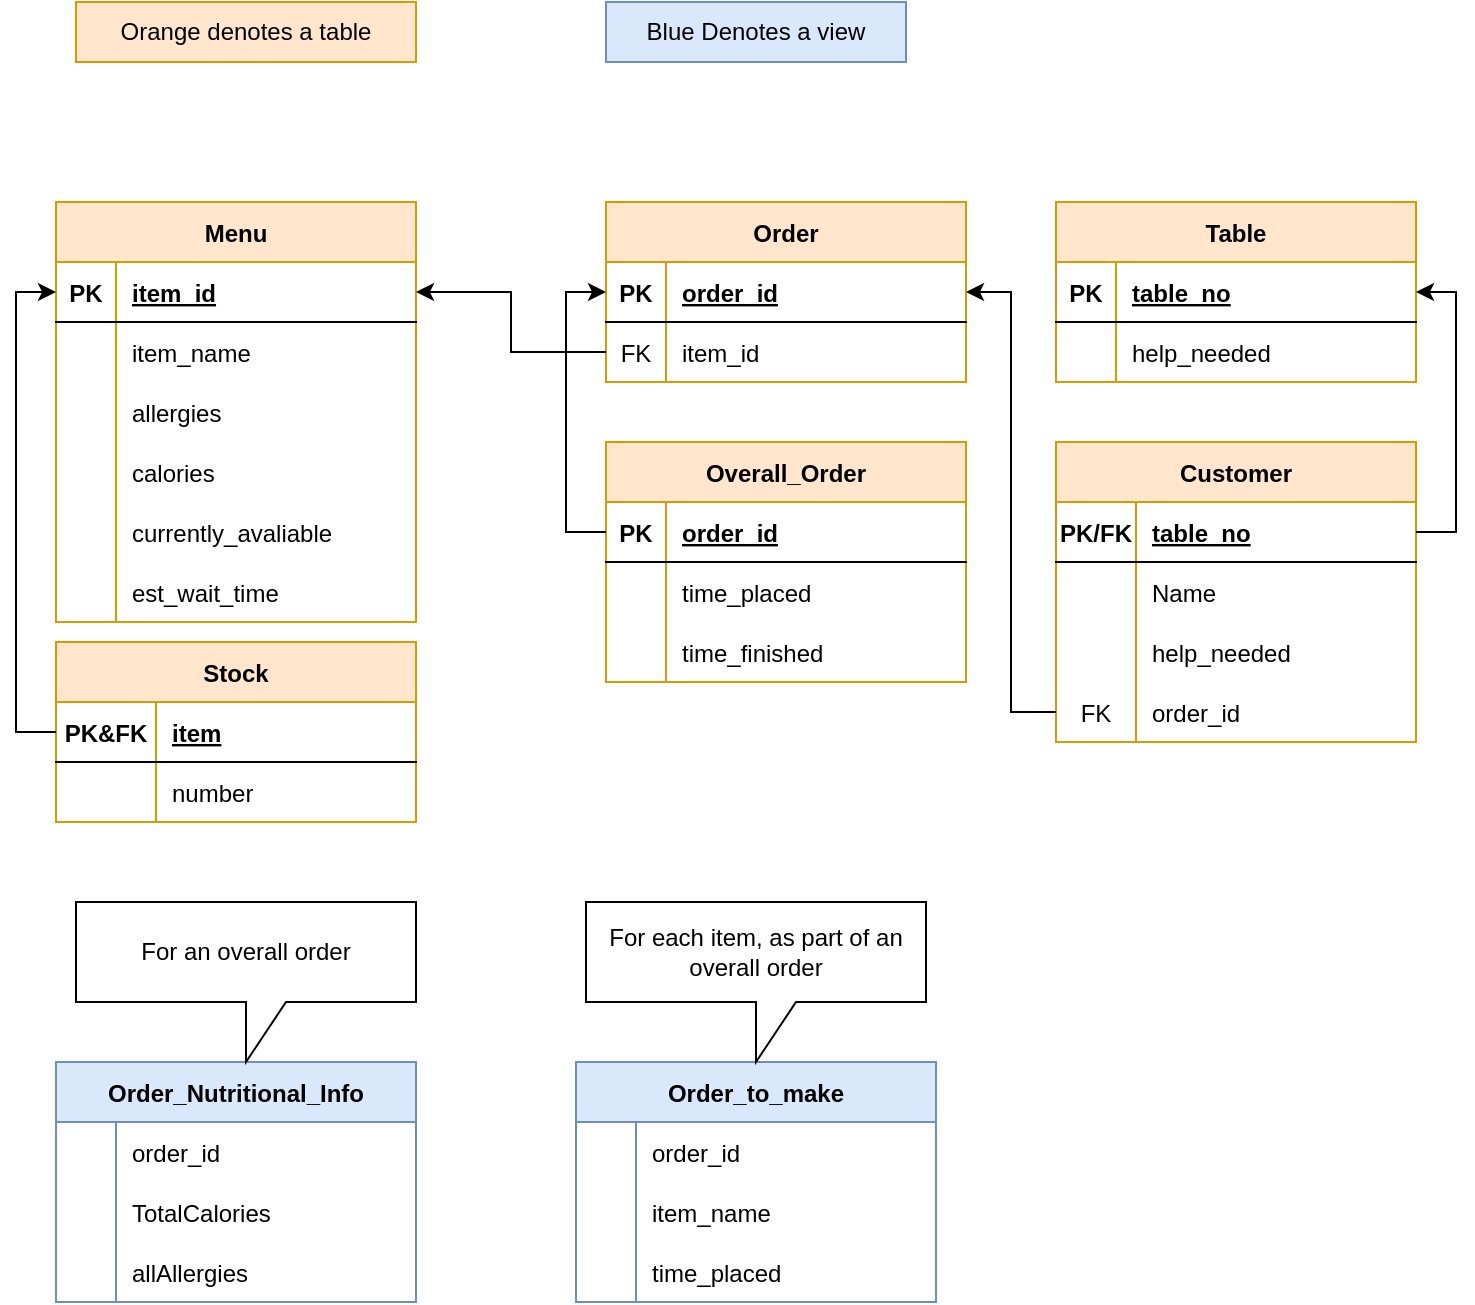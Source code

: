 <mxfile version="20.3.0" type="device"><diagram id="SdohJw1Y27w-HQeOz1-9" name="Page-1"><mxGraphModel dx="924" dy="1730" grid="1" gridSize="10" guides="1" tooltips="1" connect="1" arrows="1" fold="1" page="1" pageScale="1" pageWidth="850" pageHeight="1100" math="0" shadow="0"><root><mxCell id="0"/><mxCell id="1" parent="0"/><mxCell id="2-MBqTOUzXgTZONKNW20-1" value="Menu" style="shape=table;startSize=30;container=1;collapsible=1;childLayout=tableLayout;fixedRows=1;rowLines=0;fontStyle=1;align=center;resizeLast=1;fillColor=#ffe6cc;strokeColor=#d79b00;" vertex="1" parent="1"><mxGeometry x="60" y="140" width="180" height="210" as="geometry"/></mxCell><mxCell id="2-MBqTOUzXgTZONKNW20-2" value="" style="shape=tableRow;horizontal=0;startSize=0;swimlaneHead=0;swimlaneBody=0;fillColor=none;collapsible=0;dropTarget=0;points=[[0,0.5],[1,0.5]];portConstraint=eastwest;top=0;left=0;right=0;bottom=1;" vertex="1" parent="2-MBqTOUzXgTZONKNW20-1"><mxGeometry y="30" width="180" height="30" as="geometry"/></mxCell><mxCell id="2-MBqTOUzXgTZONKNW20-3" value="PK" style="shape=partialRectangle;connectable=0;fillColor=none;top=0;left=0;bottom=0;right=0;fontStyle=1;overflow=hidden;" vertex="1" parent="2-MBqTOUzXgTZONKNW20-2"><mxGeometry width="30" height="30" as="geometry"><mxRectangle width="30" height="30" as="alternateBounds"/></mxGeometry></mxCell><mxCell id="2-MBqTOUzXgTZONKNW20-4" value="item_id" style="shape=partialRectangle;connectable=0;fillColor=none;top=0;left=0;bottom=0;right=0;align=left;spacingLeft=6;fontStyle=5;overflow=hidden;" vertex="1" parent="2-MBqTOUzXgTZONKNW20-2"><mxGeometry x="30" width="150" height="30" as="geometry"><mxRectangle width="150" height="30" as="alternateBounds"/></mxGeometry></mxCell><mxCell id="2-MBqTOUzXgTZONKNW20-5" value="" style="shape=tableRow;horizontal=0;startSize=0;swimlaneHead=0;swimlaneBody=0;fillColor=none;collapsible=0;dropTarget=0;points=[[0,0.5],[1,0.5]];portConstraint=eastwest;top=0;left=0;right=0;bottom=0;" vertex="1" parent="2-MBqTOUzXgTZONKNW20-1"><mxGeometry y="60" width="180" height="30" as="geometry"/></mxCell><mxCell id="2-MBqTOUzXgTZONKNW20-6" value="" style="shape=partialRectangle;connectable=0;fillColor=none;top=0;left=0;bottom=0;right=0;editable=1;overflow=hidden;" vertex="1" parent="2-MBqTOUzXgTZONKNW20-5"><mxGeometry width="30" height="30" as="geometry"><mxRectangle width="30" height="30" as="alternateBounds"/></mxGeometry></mxCell><mxCell id="2-MBqTOUzXgTZONKNW20-7" value="item_name" style="shape=partialRectangle;connectable=0;fillColor=none;top=0;left=0;bottom=0;right=0;align=left;spacingLeft=6;overflow=hidden;" vertex="1" parent="2-MBqTOUzXgTZONKNW20-5"><mxGeometry x="30" width="150" height="30" as="geometry"><mxRectangle width="150" height="30" as="alternateBounds"/></mxGeometry></mxCell><mxCell id="2-MBqTOUzXgTZONKNW20-8" value="" style="shape=tableRow;horizontal=0;startSize=0;swimlaneHead=0;swimlaneBody=0;fillColor=none;collapsible=0;dropTarget=0;points=[[0,0.5],[1,0.5]];portConstraint=eastwest;top=0;left=0;right=0;bottom=0;" vertex="1" parent="2-MBqTOUzXgTZONKNW20-1"><mxGeometry y="90" width="180" height="30" as="geometry"/></mxCell><mxCell id="2-MBqTOUzXgTZONKNW20-9" value="" style="shape=partialRectangle;connectable=0;fillColor=none;top=0;left=0;bottom=0;right=0;fontStyle=0;overflow=hidden;" vertex="1" parent="2-MBqTOUzXgTZONKNW20-8"><mxGeometry width="30" height="30" as="geometry"><mxRectangle width="30" height="30" as="alternateBounds"/></mxGeometry></mxCell><mxCell id="2-MBqTOUzXgTZONKNW20-10" value="allergies" style="shape=partialRectangle;connectable=0;fillColor=none;top=0;left=0;bottom=0;right=0;align=left;spacingLeft=6;fontStyle=0;overflow=hidden;" vertex="1" parent="2-MBqTOUzXgTZONKNW20-8"><mxGeometry x="30" width="150" height="30" as="geometry"><mxRectangle width="150" height="30" as="alternateBounds"/></mxGeometry></mxCell><mxCell id="2-MBqTOUzXgTZONKNW20-11" value="" style="shape=tableRow;horizontal=0;startSize=0;swimlaneHead=0;swimlaneBody=0;fillColor=none;collapsible=0;dropTarget=0;points=[[0,0.5],[1,0.5]];portConstraint=eastwest;top=0;left=0;right=0;bottom=0;" vertex="1" parent="2-MBqTOUzXgTZONKNW20-1"><mxGeometry y="120" width="180" height="30" as="geometry"/></mxCell><mxCell id="2-MBqTOUzXgTZONKNW20-12" value="" style="shape=partialRectangle;connectable=0;fillColor=none;top=0;left=0;bottom=0;right=0;editable=1;overflow=hidden;" vertex="1" parent="2-MBqTOUzXgTZONKNW20-11"><mxGeometry width="30" height="30" as="geometry"><mxRectangle width="30" height="30" as="alternateBounds"/></mxGeometry></mxCell><mxCell id="2-MBqTOUzXgTZONKNW20-13" value="calories" style="shape=partialRectangle;connectable=0;fillColor=none;top=0;left=0;bottom=0;right=0;align=left;spacingLeft=6;overflow=hidden;" vertex="1" parent="2-MBqTOUzXgTZONKNW20-11"><mxGeometry x="30" width="150" height="30" as="geometry"><mxRectangle width="150" height="30" as="alternateBounds"/></mxGeometry></mxCell><mxCell id="2-MBqTOUzXgTZONKNW20-14" value="" style="shape=tableRow;horizontal=0;startSize=0;swimlaneHead=0;swimlaneBody=0;fillColor=none;collapsible=0;dropTarget=0;points=[[0,0.5],[1,0.5]];portConstraint=eastwest;top=0;left=0;right=0;bottom=0;" vertex="1" parent="2-MBqTOUzXgTZONKNW20-1"><mxGeometry y="150" width="180" height="30" as="geometry"/></mxCell><mxCell id="2-MBqTOUzXgTZONKNW20-15" value="" style="shape=partialRectangle;connectable=0;fillColor=none;top=0;left=0;bottom=0;right=0;editable=1;overflow=hidden;" vertex="1" parent="2-MBqTOUzXgTZONKNW20-14"><mxGeometry width="30" height="30" as="geometry"><mxRectangle width="30" height="30" as="alternateBounds"/></mxGeometry></mxCell><mxCell id="2-MBqTOUzXgTZONKNW20-16" value="currently_avaliable" style="shape=partialRectangle;connectable=0;fillColor=none;top=0;left=0;bottom=0;right=0;align=left;spacingLeft=6;overflow=hidden;" vertex="1" parent="2-MBqTOUzXgTZONKNW20-14"><mxGeometry x="30" width="150" height="30" as="geometry"><mxRectangle width="150" height="30" as="alternateBounds"/></mxGeometry></mxCell><mxCell id="2-MBqTOUzXgTZONKNW20-17" value="" style="shape=tableRow;horizontal=0;startSize=0;swimlaneHead=0;swimlaneBody=0;fillColor=none;collapsible=0;dropTarget=0;points=[[0,0.5],[1,0.5]];portConstraint=eastwest;top=0;left=0;right=0;bottom=0;" vertex="1" parent="2-MBqTOUzXgTZONKNW20-1"><mxGeometry y="180" width="180" height="30" as="geometry"/></mxCell><mxCell id="2-MBqTOUzXgTZONKNW20-18" value="" style="shape=partialRectangle;connectable=0;fillColor=none;top=0;left=0;bottom=0;right=0;editable=1;overflow=hidden;" vertex="1" parent="2-MBqTOUzXgTZONKNW20-17"><mxGeometry width="30" height="30" as="geometry"><mxRectangle width="30" height="30" as="alternateBounds"/></mxGeometry></mxCell><mxCell id="2-MBqTOUzXgTZONKNW20-19" value="est_wait_time" style="shape=partialRectangle;connectable=0;fillColor=none;top=0;left=0;bottom=0;right=0;align=left;spacingLeft=6;overflow=hidden;" vertex="1" parent="2-MBqTOUzXgTZONKNW20-17"><mxGeometry x="30" width="150" height="30" as="geometry"><mxRectangle width="150" height="30" as="alternateBounds"/></mxGeometry></mxCell><mxCell id="2-MBqTOUzXgTZONKNW20-20" value="Stock" style="shape=table;startSize=30;container=1;collapsible=1;childLayout=tableLayout;fixedRows=1;rowLines=0;fontStyle=1;align=center;resizeLast=1;fillColor=#ffe6cc;strokeColor=#d79b00;" vertex="1" parent="1"><mxGeometry x="60" y="360" width="180" height="90" as="geometry"/></mxCell><mxCell id="2-MBqTOUzXgTZONKNW20-21" value="" style="shape=tableRow;horizontal=0;startSize=0;swimlaneHead=0;swimlaneBody=0;fillColor=none;collapsible=0;dropTarget=0;points=[[0,0.5],[1,0.5]];portConstraint=eastwest;top=0;left=0;right=0;bottom=1;" vertex="1" parent="2-MBqTOUzXgTZONKNW20-20"><mxGeometry y="30" width="180" height="30" as="geometry"/></mxCell><mxCell id="2-MBqTOUzXgTZONKNW20-22" value="PK&amp;FK" style="shape=partialRectangle;connectable=0;fillColor=none;top=0;left=0;bottom=0;right=0;fontStyle=1;overflow=hidden;" vertex="1" parent="2-MBqTOUzXgTZONKNW20-21"><mxGeometry width="50" height="30" as="geometry"><mxRectangle width="50" height="30" as="alternateBounds"/></mxGeometry></mxCell><mxCell id="2-MBqTOUzXgTZONKNW20-23" value="item" style="shape=partialRectangle;connectable=0;fillColor=none;top=0;left=0;bottom=0;right=0;align=left;spacingLeft=6;fontStyle=5;overflow=hidden;" vertex="1" parent="2-MBqTOUzXgTZONKNW20-21"><mxGeometry x="50" width="130" height="30" as="geometry"><mxRectangle width="130" height="30" as="alternateBounds"/></mxGeometry></mxCell><mxCell id="2-MBqTOUzXgTZONKNW20-24" value="" style="shape=tableRow;horizontal=0;startSize=0;swimlaneHead=0;swimlaneBody=0;fillColor=none;collapsible=0;dropTarget=0;points=[[0,0.5],[1,0.5]];portConstraint=eastwest;top=0;left=0;right=0;bottom=0;" vertex="1" parent="2-MBqTOUzXgTZONKNW20-20"><mxGeometry y="60" width="180" height="30" as="geometry"/></mxCell><mxCell id="2-MBqTOUzXgTZONKNW20-25" value="" style="shape=partialRectangle;connectable=0;fillColor=none;top=0;left=0;bottom=0;right=0;editable=1;overflow=hidden;" vertex="1" parent="2-MBqTOUzXgTZONKNW20-24"><mxGeometry width="50" height="30" as="geometry"><mxRectangle width="50" height="30" as="alternateBounds"/></mxGeometry></mxCell><mxCell id="2-MBqTOUzXgTZONKNW20-26" value="number" style="shape=partialRectangle;connectable=0;fillColor=none;top=0;left=0;bottom=0;right=0;align=left;spacingLeft=6;overflow=hidden;" vertex="1" parent="2-MBqTOUzXgTZONKNW20-24"><mxGeometry x="50" width="130" height="30" as="geometry"><mxRectangle width="130" height="30" as="alternateBounds"/></mxGeometry></mxCell><mxCell id="2-MBqTOUzXgTZONKNW20-43" value="Order" style="shape=table;startSize=30;container=1;collapsible=1;childLayout=tableLayout;fixedRows=1;rowLines=0;fontStyle=1;align=center;resizeLast=1;fillColor=#ffe6cc;strokeColor=#d79b00;" vertex="1" parent="1"><mxGeometry x="335" y="140" width="180" height="90" as="geometry"/></mxCell><mxCell id="2-MBqTOUzXgTZONKNW20-44" value="" style="shape=tableRow;horizontal=0;startSize=0;swimlaneHead=0;swimlaneBody=0;fillColor=none;collapsible=0;dropTarget=0;points=[[0,0.5],[1,0.5]];portConstraint=eastwest;top=0;left=0;right=0;bottom=1;" vertex="1" parent="2-MBqTOUzXgTZONKNW20-43"><mxGeometry y="30" width="180" height="30" as="geometry"/></mxCell><mxCell id="2-MBqTOUzXgTZONKNW20-45" value="PK" style="shape=partialRectangle;connectable=0;fillColor=none;top=0;left=0;bottom=0;right=0;fontStyle=1;overflow=hidden;" vertex="1" parent="2-MBqTOUzXgTZONKNW20-44"><mxGeometry width="30" height="30" as="geometry"><mxRectangle width="30" height="30" as="alternateBounds"/></mxGeometry></mxCell><mxCell id="2-MBqTOUzXgTZONKNW20-46" value="order_id" style="shape=partialRectangle;connectable=0;fillColor=none;top=0;left=0;bottom=0;right=0;align=left;spacingLeft=6;fontStyle=5;overflow=hidden;" vertex="1" parent="2-MBqTOUzXgTZONKNW20-44"><mxGeometry x="30" width="150" height="30" as="geometry"><mxRectangle width="150" height="30" as="alternateBounds"/></mxGeometry></mxCell><mxCell id="2-MBqTOUzXgTZONKNW20-47" value="" style="shape=tableRow;horizontal=0;startSize=0;swimlaneHead=0;swimlaneBody=0;fillColor=none;collapsible=0;dropTarget=0;points=[[0,0.5],[1,0.5]];portConstraint=eastwest;top=0;left=0;right=0;bottom=0;" vertex="1" parent="2-MBqTOUzXgTZONKNW20-43"><mxGeometry y="60" width="180" height="30" as="geometry"/></mxCell><mxCell id="2-MBqTOUzXgTZONKNW20-48" value="FK" style="shape=partialRectangle;connectable=0;fillColor=none;top=0;left=0;bottom=0;right=0;editable=1;overflow=hidden;" vertex="1" parent="2-MBqTOUzXgTZONKNW20-47"><mxGeometry width="30" height="30" as="geometry"><mxRectangle width="30" height="30" as="alternateBounds"/></mxGeometry></mxCell><mxCell id="2-MBqTOUzXgTZONKNW20-49" value="item_id" style="shape=partialRectangle;connectable=0;fillColor=none;top=0;left=0;bottom=0;right=0;align=left;spacingLeft=6;overflow=hidden;" vertex="1" parent="2-MBqTOUzXgTZONKNW20-47"><mxGeometry x="30" width="150" height="30" as="geometry"><mxRectangle width="150" height="30" as="alternateBounds"/></mxGeometry></mxCell><mxCell id="2-MBqTOUzXgTZONKNW20-62" value="Overall_Order" style="shape=table;startSize=30;container=1;collapsible=1;childLayout=tableLayout;fixedRows=1;rowLines=0;fontStyle=1;align=center;resizeLast=1;fillColor=#ffe6cc;strokeColor=#d79b00;" vertex="1" parent="1"><mxGeometry x="335" y="260" width="180" height="120" as="geometry"/></mxCell><mxCell id="2-MBqTOUzXgTZONKNW20-63" value="" style="shape=tableRow;horizontal=0;startSize=0;swimlaneHead=0;swimlaneBody=0;fillColor=none;collapsible=0;dropTarget=0;points=[[0,0.5],[1,0.5]];portConstraint=eastwest;top=0;left=0;right=0;bottom=1;" vertex="1" parent="2-MBqTOUzXgTZONKNW20-62"><mxGeometry y="30" width="180" height="30" as="geometry"/></mxCell><mxCell id="2-MBqTOUzXgTZONKNW20-64" value="PK" style="shape=partialRectangle;connectable=0;fillColor=none;top=0;left=0;bottom=0;right=0;fontStyle=1;overflow=hidden;" vertex="1" parent="2-MBqTOUzXgTZONKNW20-63"><mxGeometry width="30" height="30" as="geometry"><mxRectangle width="30" height="30" as="alternateBounds"/></mxGeometry></mxCell><mxCell id="2-MBqTOUzXgTZONKNW20-65" value="order_id" style="shape=partialRectangle;connectable=0;fillColor=none;top=0;left=0;bottom=0;right=0;align=left;spacingLeft=6;fontStyle=5;overflow=hidden;" vertex="1" parent="2-MBqTOUzXgTZONKNW20-63"><mxGeometry x="30" width="150" height="30" as="geometry"><mxRectangle width="150" height="30" as="alternateBounds"/></mxGeometry></mxCell><mxCell id="2-MBqTOUzXgTZONKNW20-69" value="" style="shape=tableRow;horizontal=0;startSize=0;swimlaneHead=0;swimlaneBody=0;fillColor=none;collapsible=0;dropTarget=0;points=[[0,0.5],[1,0.5]];portConstraint=eastwest;top=0;left=0;right=0;bottom=0;" vertex="1" parent="2-MBqTOUzXgTZONKNW20-62"><mxGeometry y="60" width="180" height="30" as="geometry"/></mxCell><mxCell id="2-MBqTOUzXgTZONKNW20-70" value="" style="shape=partialRectangle;connectable=0;fillColor=none;top=0;left=0;bottom=0;right=0;fontStyle=0;overflow=hidden;" vertex="1" parent="2-MBqTOUzXgTZONKNW20-69"><mxGeometry width="30" height="30" as="geometry"><mxRectangle width="30" height="30" as="alternateBounds"/></mxGeometry></mxCell><mxCell id="2-MBqTOUzXgTZONKNW20-71" value="time_placed" style="shape=partialRectangle;connectable=0;fillColor=none;top=0;left=0;bottom=0;right=0;align=left;spacingLeft=6;fontStyle=0;overflow=hidden;" vertex="1" parent="2-MBqTOUzXgTZONKNW20-69"><mxGeometry x="30" width="150" height="30" as="geometry"><mxRectangle width="150" height="30" as="alternateBounds"/></mxGeometry></mxCell><mxCell id="2-MBqTOUzXgTZONKNW20-72" value="" style="shape=tableRow;horizontal=0;startSize=0;swimlaneHead=0;swimlaneBody=0;fillColor=none;collapsible=0;dropTarget=0;points=[[0,0.5],[1,0.5]];portConstraint=eastwest;top=0;left=0;right=0;bottom=0;" vertex="1" parent="2-MBqTOUzXgTZONKNW20-62"><mxGeometry y="90" width="180" height="30" as="geometry"/></mxCell><mxCell id="2-MBqTOUzXgTZONKNW20-73" value="" style="shape=partialRectangle;connectable=0;fillColor=none;top=0;left=0;bottom=0;right=0;editable=1;overflow=hidden;" vertex="1" parent="2-MBqTOUzXgTZONKNW20-72"><mxGeometry width="30" height="30" as="geometry"><mxRectangle width="30" height="30" as="alternateBounds"/></mxGeometry></mxCell><mxCell id="2-MBqTOUzXgTZONKNW20-74" value="time_finished" style="shape=partialRectangle;connectable=0;fillColor=none;top=0;left=0;bottom=0;right=0;align=left;spacingLeft=6;overflow=hidden;" vertex="1" parent="2-MBqTOUzXgTZONKNW20-72"><mxGeometry x="30" width="150" height="30" as="geometry"><mxRectangle width="150" height="30" as="alternateBounds"/></mxGeometry></mxCell><mxCell id="2-MBqTOUzXgTZONKNW20-81" value="Orange denotes a table" style="text;html=1;strokeColor=#d79b00;fillColor=#ffe6cc;align=center;verticalAlign=middle;whiteSpace=wrap;rounded=0;" vertex="1" parent="1"><mxGeometry x="70" y="40" width="170" height="30" as="geometry"/></mxCell><mxCell id="2-MBqTOUzXgTZONKNW20-83" value="Blue Denotes a view" style="text;html=1;strokeColor=#6c8ebf;fillColor=#dae8fc;align=center;verticalAlign=middle;whiteSpace=wrap;rounded=0;" vertex="1" parent="1"><mxGeometry x="335" y="40" width="150" height="30" as="geometry"/></mxCell><mxCell id="2-MBqTOUzXgTZONKNW20-84" style="edgeStyle=orthogonalEdgeStyle;rounded=0;orthogonalLoop=1;jettySize=auto;html=1;exitX=0;exitY=0.5;exitDx=0;exitDy=0;entryX=0;entryY=0.5;entryDx=0;entryDy=0;" edge="1" parent="1" source="2-MBqTOUzXgTZONKNW20-63" target="2-MBqTOUzXgTZONKNW20-44"><mxGeometry relative="1" as="geometry"/></mxCell><mxCell id="2-MBqTOUzXgTZONKNW20-85" style="edgeStyle=orthogonalEdgeStyle;rounded=0;orthogonalLoop=1;jettySize=auto;html=1;exitX=0;exitY=0.5;exitDx=0;exitDy=0;entryX=0;entryY=0.5;entryDx=0;entryDy=0;" edge="1" parent="1" source="2-MBqTOUzXgTZONKNW20-21" target="2-MBqTOUzXgTZONKNW20-2"><mxGeometry relative="1" as="geometry"/></mxCell><mxCell id="2-MBqTOUzXgTZONKNW20-86" value="Order_Nutritional_Info" style="shape=table;startSize=30;container=1;collapsible=1;childLayout=tableLayout;fixedRows=1;rowLines=0;fontStyle=1;align=center;resizeLast=1;fillColor=#dae8fc;strokeColor=#6c8ebf;" vertex="1" parent="1"><mxGeometry x="60" y="570" width="180" height="120" as="geometry"/></mxCell><mxCell id="2-MBqTOUzXgTZONKNW20-102" value="" style="shape=tableRow;horizontal=0;startSize=0;swimlaneHead=0;swimlaneBody=0;fillColor=none;collapsible=0;dropTarget=0;points=[[0,0.5],[1,0.5]];portConstraint=eastwest;top=0;left=0;right=0;bottom=0;" vertex="1" parent="2-MBqTOUzXgTZONKNW20-86"><mxGeometry y="30" width="180" height="30" as="geometry"/></mxCell><mxCell id="2-MBqTOUzXgTZONKNW20-103" value="" style="shape=partialRectangle;connectable=0;fillColor=none;top=0;left=0;bottom=0;right=0;editable=1;overflow=hidden;" vertex="1" parent="2-MBqTOUzXgTZONKNW20-102"><mxGeometry width="30" height="30" as="geometry"><mxRectangle width="30" height="30" as="alternateBounds"/></mxGeometry></mxCell><mxCell id="2-MBqTOUzXgTZONKNW20-104" value="order_id" style="shape=partialRectangle;connectable=0;fillColor=none;top=0;left=0;bottom=0;right=0;align=left;spacingLeft=6;overflow=hidden;" vertex="1" parent="2-MBqTOUzXgTZONKNW20-102"><mxGeometry x="30" width="150" height="30" as="geometry"><mxRectangle width="150" height="30" as="alternateBounds"/></mxGeometry></mxCell><mxCell id="2-MBqTOUzXgTZONKNW20-90" value="" style="shape=tableRow;horizontal=0;startSize=0;swimlaneHead=0;swimlaneBody=0;fillColor=none;collapsible=0;dropTarget=0;points=[[0,0.5],[1,0.5]];portConstraint=eastwest;top=0;left=0;right=0;bottom=0;" vertex="1" parent="2-MBqTOUzXgTZONKNW20-86"><mxGeometry y="60" width="180" height="30" as="geometry"/></mxCell><mxCell id="2-MBqTOUzXgTZONKNW20-91" value="" style="shape=partialRectangle;connectable=0;fillColor=none;top=0;left=0;bottom=0;right=0;editable=1;overflow=hidden;" vertex="1" parent="2-MBqTOUzXgTZONKNW20-90"><mxGeometry width="30" height="30" as="geometry"><mxRectangle width="30" height="30" as="alternateBounds"/></mxGeometry></mxCell><mxCell id="2-MBqTOUzXgTZONKNW20-92" value="TotalCalories" style="shape=partialRectangle;connectable=0;fillColor=none;top=0;left=0;bottom=0;right=0;align=left;spacingLeft=6;overflow=hidden;" vertex="1" parent="2-MBqTOUzXgTZONKNW20-90"><mxGeometry x="30" width="150" height="30" as="geometry"><mxRectangle width="150" height="30" as="alternateBounds"/></mxGeometry></mxCell><mxCell id="2-MBqTOUzXgTZONKNW20-93" value="" style="shape=tableRow;horizontal=0;startSize=0;swimlaneHead=0;swimlaneBody=0;fillColor=none;collapsible=0;dropTarget=0;points=[[0,0.5],[1,0.5]];portConstraint=eastwest;top=0;left=0;right=0;bottom=0;" vertex="1" parent="2-MBqTOUzXgTZONKNW20-86"><mxGeometry y="90" width="180" height="30" as="geometry"/></mxCell><mxCell id="2-MBqTOUzXgTZONKNW20-94" value="" style="shape=partialRectangle;connectable=0;fillColor=none;top=0;left=0;bottom=0;right=0;fontStyle=0;overflow=hidden;" vertex="1" parent="2-MBqTOUzXgTZONKNW20-93"><mxGeometry width="30" height="30" as="geometry"><mxRectangle width="30" height="30" as="alternateBounds"/></mxGeometry></mxCell><mxCell id="2-MBqTOUzXgTZONKNW20-95" value="allAllergies" style="shape=partialRectangle;connectable=0;fillColor=none;top=0;left=0;bottom=0;right=0;align=left;spacingLeft=6;fontStyle=0;overflow=hidden;" vertex="1" parent="2-MBqTOUzXgTZONKNW20-93"><mxGeometry x="30" width="150" height="30" as="geometry"><mxRectangle width="150" height="30" as="alternateBounds"/></mxGeometry></mxCell><mxCell id="2-MBqTOUzXgTZONKNW20-106" style="edgeStyle=orthogonalEdgeStyle;rounded=0;orthogonalLoop=1;jettySize=auto;html=1;entryX=1;entryY=0.5;entryDx=0;entryDy=0;" edge="1" parent="1" source="2-MBqTOUzXgTZONKNW20-47" target="2-MBqTOUzXgTZONKNW20-2"><mxGeometry relative="1" as="geometry"/></mxCell><mxCell id="2-MBqTOUzXgTZONKNW20-107" value="Order_to_make" style="shape=table;startSize=30;container=1;collapsible=1;childLayout=tableLayout;fixedRows=1;rowLines=0;fontStyle=1;align=center;resizeLast=1;fillColor=#dae8fc;strokeColor=#6c8ebf;" vertex="1" parent="1"><mxGeometry x="320" y="570" width="180" height="120" as="geometry"/></mxCell><mxCell id="2-MBqTOUzXgTZONKNW20-108" value="" style="shape=tableRow;horizontal=0;startSize=0;swimlaneHead=0;swimlaneBody=0;fillColor=none;collapsible=0;dropTarget=0;points=[[0,0.5],[1,0.5]];portConstraint=eastwest;top=0;left=0;right=0;bottom=0;" vertex="1" parent="2-MBqTOUzXgTZONKNW20-107"><mxGeometry y="30" width="180" height="30" as="geometry"/></mxCell><mxCell id="2-MBqTOUzXgTZONKNW20-109" value="" style="shape=partialRectangle;connectable=0;fillColor=none;top=0;left=0;bottom=0;right=0;editable=1;overflow=hidden;" vertex="1" parent="2-MBqTOUzXgTZONKNW20-108"><mxGeometry width="30" height="30" as="geometry"><mxRectangle width="30" height="30" as="alternateBounds"/></mxGeometry></mxCell><mxCell id="2-MBqTOUzXgTZONKNW20-110" value="order_id" style="shape=partialRectangle;connectable=0;fillColor=none;top=0;left=0;bottom=0;right=0;align=left;spacingLeft=6;overflow=hidden;" vertex="1" parent="2-MBqTOUzXgTZONKNW20-108"><mxGeometry x="30" width="150" height="30" as="geometry"><mxRectangle width="150" height="30" as="alternateBounds"/></mxGeometry></mxCell><mxCell id="2-MBqTOUzXgTZONKNW20-111" value="" style="shape=tableRow;horizontal=0;startSize=0;swimlaneHead=0;swimlaneBody=0;fillColor=none;collapsible=0;dropTarget=0;points=[[0,0.5],[1,0.5]];portConstraint=eastwest;top=0;left=0;right=0;bottom=0;" vertex="1" parent="2-MBqTOUzXgTZONKNW20-107"><mxGeometry y="60" width="180" height="30" as="geometry"/></mxCell><mxCell id="2-MBqTOUzXgTZONKNW20-112" value="" style="shape=partialRectangle;connectable=0;fillColor=none;top=0;left=0;bottom=0;right=0;editable=1;overflow=hidden;" vertex="1" parent="2-MBqTOUzXgTZONKNW20-111"><mxGeometry width="30" height="30" as="geometry"><mxRectangle width="30" height="30" as="alternateBounds"/></mxGeometry></mxCell><mxCell id="2-MBqTOUzXgTZONKNW20-113" value="item_name" style="shape=partialRectangle;connectable=0;fillColor=none;top=0;left=0;bottom=0;right=0;align=left;spacingLeft=6;overflow=hidden;" vertex="1" parent="2-MBqTOUzXgTZONKNW20-111"><mxGeometry x="30" width="150" height="30" as="geometry"><mxRectangle width="150" height="30" as="alternateBounds"/></mxGeometry></mxCell><mxCell id="2-MBqTOUzXgTZONKNW20-114" value="" style="shape=tableRow;horizontal=0;startSize=0;swimlaneHead=0;swimlaneBody=0;fillColor=none;collapsible=0;dropTarget=0;points=[[0,0.5],[1,0.5]];portConstraint=eastwest;top=0;left=0;right=0;bottom=0;" vertex="1" parent="2-MBqTOUzXgTZONKNW20-107"><mxGeometry y="90" width="180" height="30" as="geometry"/></mxCell><mxCell id="2-MBqTOUzXgTZONKNW20-115" value="" style="shape=partialRectangle;connectable=0;fillColor=none;top=0;left=0;bottom=0;right=0;fontStyle=0;overflow=hidden;" vertex="1" parent="2-MBqTOUzXgTZONKNW20-114"><mxGeometry width="30" height="30" as="geometry"><mxRectangle width="30" height="30" as="alternateBounds"/></mxGeometry></mxCell><mxCell id="2-MBqTOUzXgTZONKNW20-116" value="time_placed" style="shape=partialRectangle;connectable=0;fillColor=none;top=0;left=0;bottom=0;right=0;align=left;spacingLeft=6;fontStyle=0;overflow=hidden;" vertex="1" parent="2-MBqTOUzXgTZONKNW20-114"><mxGeometry x="30" width="150" height="30" as="geometry"><mxRectangle width="150" height="30" as="alternateBounds"/></mxGeometry></mxCell><mxCell id="2-MBqTOUzXgTZONKNW20-117" value="Table" style="shape=table;startSize=30;container=1;collapsible=1;childLayout=tableLayout;fixedRows=1;rowLines=0;fontStyle=1;align=center;resizeLast=1;fillColor=#ffe6cc;strokeColor=#d79b00;" vertex="1" parent="1"><mxGeometry x="560" y="140" width="180" height="90" as="geometry"/></mxCell><mxCell id="2-MBqTOUzXgTZONKNW20-118" value="" style="shape=tableRow;horizontal=0;startSize=0;swimlaneHead=0;swimlaneBody=0;fillColor=none;collapsible=0;dropTarget=0;points=[[0,0.5],[1,0.5]];portConstraint=eastwest;top=0;left=0;right=0;bottom=1;" vertex="1" parent="2-MBqTOUzXgTZONKNW20-117"><mxGeometry y="30" width="180" height="30" as="geometry"/></mxCell><mxCell id="2-MBqTOUzXgTZONKNW20-119" value="PK" style="shape=partialRectangle;connectable=0;fillColor=none;top=0;left=0;bottom=0;right=0;fontStyle=1;overflow=hidden;" vertex="1" parent="2-MBqTOUzXgTZONKNW20-118"><mxGeometry width="30" height="30" as="geometry"><mxRectangle width="30" height="30" as="alternateBounds"/></mxGeometry></mxCell><mxCell id="2-MBqTOUzXgTZONKNW20-120" value="table_no" style="shape=partialRectangle;connectable=0;fillColor=none;top=0;left=0;bottom=0;right=0;align=left;spacingLeft=6;fontStyle=5;overflow=hidden;" vertex="1" parent="2-MBqTOUzXgTZONKNW20-118"><mxGeometry x="30" width="150" height="30" as="geometry"><mxRectangle width="150" height="30" as="alternateBounds"/></mxGeometry></mxCell><mxCell id="2-MBqTOUzXgTZONKNW20-121" value="" style="shape=tableRow;horizontal=0;startSize=0;swimlaneHead=0;swimlaneBody=0;fillColor=none;collapsible=0;dropTarget=0;points=[[0,0.5],[1,0.5]];portConstraint=eastwest;top=0;left=0;right=0;bottom=0;" vertex="1" parent="2-MBqTOUzXgTZONKNW20-117"><mxGeometry y="60" width="180" height="30" as="geometry"/></mxCell><mxCell id="2-MBqTOUzXgTZONKNW20-122" value="" style="shape=partialRectangle;connectable=0;fillColor=none;top=0;left=0;bottom=0;right=0;fontStyle=0;overflow=hidden;" vertex="1" parent="2-MBqTOUzXgTZONKNW20-121"><mxGeometry width="30" height="30" as="geometry"><mxRectangle width="30" height="30" as="alternateBounds"/></mxGeometry></mxCell><mxCell id="2-MBqTOUzXgTZONKNW20-123" value="help_needed" style="shape=partialRectangle;connectable=0;fillColor=none;top=0;left=0;bottom=0;right=0;align=left;spacingLeft=6;fontStyle=0;overflow=hidden;" vertex="1" parent="2-MBqTOUzXgTZONKNW20-121"><mxGeometry x="30" width="150" height="30" as="geometry"><mxRectangle width="150" height="30" as="alternateBounds"/></mxGeometry></mxCell><mxCell id="2-MBqTOUzXgTZONKNW20-138" value="" style="shape=tableRow;horizontal=0;startSize=0;swimlaneHead=0;swimlaneBody=0;fillColor=none;collapsible=0;dropTarget=0;points=[[0,0.5],[1,0.5]];portConstraint=eastwest;top=0;left=0;right=0;bottom=0;" vertex="1" parent="1"><mxGeometry x="560" y="380" width="180" height="30" as="geometry"/></mxCell><mxCell id="2-MBqTOUzXgTZONKNW20-139" value="" style="shape=partialRectangle;connectable=0;fillColor=none;top=0;left=0;bottom=0;right=0;editable=1;overflow=hidden;" vertex="1" parent="2-MBqTOUzXgTZONKNW20-138"><mxGeometry width="30" height="30" as="geometry"><mxRectangle width="30" height="30" as="alternateBounds"/></mxGeometry></mxCell><mxCell id="2-MBqTOUzXgTZONKNW20-141" value="Customer" style="shape=table;startSize=30;container=1;collapsible=1;childLayout=tableLayout;fixedRows=1;rowLines=0;fontStyle=1;align=center;resizeLast=1;fillColor=#ffe6cc;strokeColor=#d79b00;" vertex="1" parent="1"><mxGeometry x="560" y="260" width="180" height="150" as="geometry"/></mxCell><mxCell id="2-MBqTOUzXgTZONKNW20-142" value="" style="shape=tableRow;horizontal=0;startSize=0;swimlaneHead=0;swimlaneBody=0;fillColor=none;collapsible=0;dropTarget=0;points=[[0,0.5],[1,0.5]];portConstraint=eastwest;top=0;left=0;right=0;bottom=1;" vertex="1" parent="2-MBqTOUzXgTZONKNW20-141"><mxGeometry y="30" width="180" height="30" as="geometry"/></mxCell><mxCell id="2-MBqTOUzXgTZONKNW20-143" value="PK/FK" style="shape=partialRectangle;connectable=0;fillColor=none;top=0;left=0;bottom=0;right=0;fontStyle=1;overflow=hidden;" vertex="1" parent="2-MBqTOUzXgTZONKNW20-142"><mxGeometry width="40" height="30" as="geometry"><mxRectangle width="40" height="30" as="alternateBounds"/></mxGeometry></mxCell><mxCell id="2-MBqTOUzXgTZONKNW20-144" value="table_no" style="shape=partialRectangle;connectable=0;fillColor=none;top=0;left=0;bottom=0;right=0;align=left;spacingLeft=6;fontStyle=5;overflow=hidden;" vertex="1" parent="2-MBqTOUzXgTZONKNW20-142"><mxGeometry x="40" width="140" height="30" as="geometry"><mxRectangle width="140" height="30" as="alternateBounds"/></mxGeometry></mxCell><mxCell id="2-MBqTOUzXgTZONKNW20-145" value="" style="shape=tableRow;horizontal=0;startSize=0;swimlaneHead=0;swimlaneBody=0;fillColor=none;collapsible=0;dropTarget=0;points=[[0,0.5],[1,0.5]];portConstraint=eastwest;top=0;left=0;right=0;bottom=0;" vertex="1" parent="2-MBqTOUzXgTZONKNW20-141"><mxGeometry y="60" width="180" height="30" as="geometry"/></mxCell><mxCell id="2-MBqTOUzXgTZONKNW20-146" value="" style="shape=partialRectangle;connectable=0;fillColor=none;top=0;left=0;bottom=0;right=0;editable=1;overflow=hidden;" vertex="1" parent="2-MBqTOUzXgTZONKNW20-145"><mxGeometry width="40" height="30" as="geometry"><mxRectangle width="40" height="30" as="alternateBounds"/></mxGeometry></mxCell><mxCell id="2-MBqTOUzXgTZONKNW20-147" value="Name" style="shape=partialRectangle;connectable=0;fillColor=none;top=0;left=0;bottom=0;right=0;align=left;spacingLeft=6;overflow=hidden;" vertex="1" parent="2-MBqTOUzXgTZONKNW20-145"><mxGeometry x="40" width="140" height="30" as="geometry"><mxRectangle width="140" height="30" as="alternateBounds"/></mxGeometry></mxCell><mxCell id="2-MBqTOUzXgTZONKNW20-148" value="" style="shape=tableRow;horizontal=0;startSize=0;swimlaneHead=0;swimlaneBody=0;fillColor=none;collapsible=0;dropTarget=0;points=[[0,0.5],[1,0.5]];portConstraint=eastwest;top=0;left=0;right=0;bottom=0;" vertex="1" parent="2-MBqTOUzXgTZONKNW20-141"><mxGeometry y="90" width="180" height="30" as="geometry"/></mxCell><mxCell id="2-MBqTOUzXgTZONKNW20-149" value="" style="shape=partialRectangle;connectable=0;fillColor=none;top=0;left=0;bottom=0;right=0;fontStyle=0;overflow=hidden;" vertex="1" parent="2-MBqTOUzXgTZONKNW20-148"><mxGeometry width="40" height="30" as="geometry"><mxRectangle width="40" height="30" as="alternateBounds"/></mxGeometry></mxCell><mxCell id="2-MBqTOUzXgTZONKNW20-150" value="help_needed" style="shape=partialRectangle;connectable=0;fillColor=none;top=0;left=0;bottom=0;right=0;align=left;spacingLeft=6;fontStyle=0;overflow=hidden;" vertex="1" parent="2-MBqTOUzXgTZONKNW20-148"><mxGeometry x="40" width="140" height="30" as="geometry"><mxRectangle width="140" height="30" as="alternateBounds"/></mxGeometry></mxCell><mxCell id="2-MBqTOUzXgTZONKNW20-157" value="" style="shape=tableRow;horizontal=0;startSize=0;swimlaneHead=0;swimlaneBody=0;fillColor=none;collapsible=0;dropTarget=0;points=[[0,0.5],[1,0.5]];portConstraint=eastwest;top=0;left=0;right=0;bottom=0;" vertex="1" parent="2-MBqTOUzXgTZONKNW20-141"><mxGeometry y="120" width="180" height="30" as="geometry"/></mxCell><mxCell id="2-MBqTOUzXgTZONKNW20-158" value="FK" style="shape=partialRectangle;connectable=0;fillColor=none;top=0;left=0;bottom=0;right=0;editable=1;overflow=hidden;" vertex="1" parent="2-MBqTOUzXgTZONKNW20-157"><mxGeometry width="40" height="30" as="geometry"><mxRectangle width="40" height="30" as="alternateBounds"/></mxGeometry></mxCell><mxCell id="2-MBqTOUzXgTZONKNW20-159" value="order_id" style="shape=partialRectangle;connectable=0;fillColor=none;top=0;left=0;bottom=0;right=0;align=left;spacingLeft=6;overflow=hidden;" vertex="1" parent="2-MBqTOUzXgTZONKNW20-157"><mxGeometry x="40" width="140" height="30" as="geometry"><mxRectangle width="140" height="30" as="alternateBounds"/></mxGeometry></mxCell><mxCell id="2-MBqTOUzXgTZONKNW20-160" style="edgeStyle=orthogonalEdgeStyle;rounded=0;orthogonalLoop=1;jettySize=auto;html=1;entryX=1;entryY=0.5;entryDx=0;entryDy=0;exitX=1;exitY=0.5;exitDx=0;exitDy=0;" edge="1" parent="1" source="2-MBqTOUzXgTZONKNW20-142" target="2-MBqTOUzXgTZONKNW20-118"><mxGeometry relative="1" as="geometry"/></mxCell><mxCell id="2-MBqTOUzXgTZONKNW20-161" style="edgeStyle=orthogonalEdgeStyle;rounded=0;orthogonalLoop=1;jettySize=auto;html=1;entryX=1;entryY=0.5;entryDx=0;entryDy=0;" edge="1" parent="1" source="2-MBqTOUzXgTZONKNW20-157" target="2-MBqTOUzXgTZONKNW20-44"><mxGeometry relative="1" as="geometry"/></mxCell><mxCell id="2-MBqTOUzXgTZONKNW20-163" value="For an overall order" style="shape=callout;whiteSpace=wrap;html=1;perimeter=calloutPerimeter;" vertex="1" parent="1"><mxGeometry x="70" y="490" width="170" height="80" as="geometry"/></mxCell><mxCell id="2-MBqTOUzXgTZONKNW20-165" value="For each item, as part of an overall order" style="shape=callout;whiteSpace=wrap;html=1;perimeter=calloutPerimeter;" vertex="1" parent="1"><mxGeometry x="325" y="490" width="170" height="80" as="geometry"/></mxCell></root></mxGraphModel></diagram></mxfile>